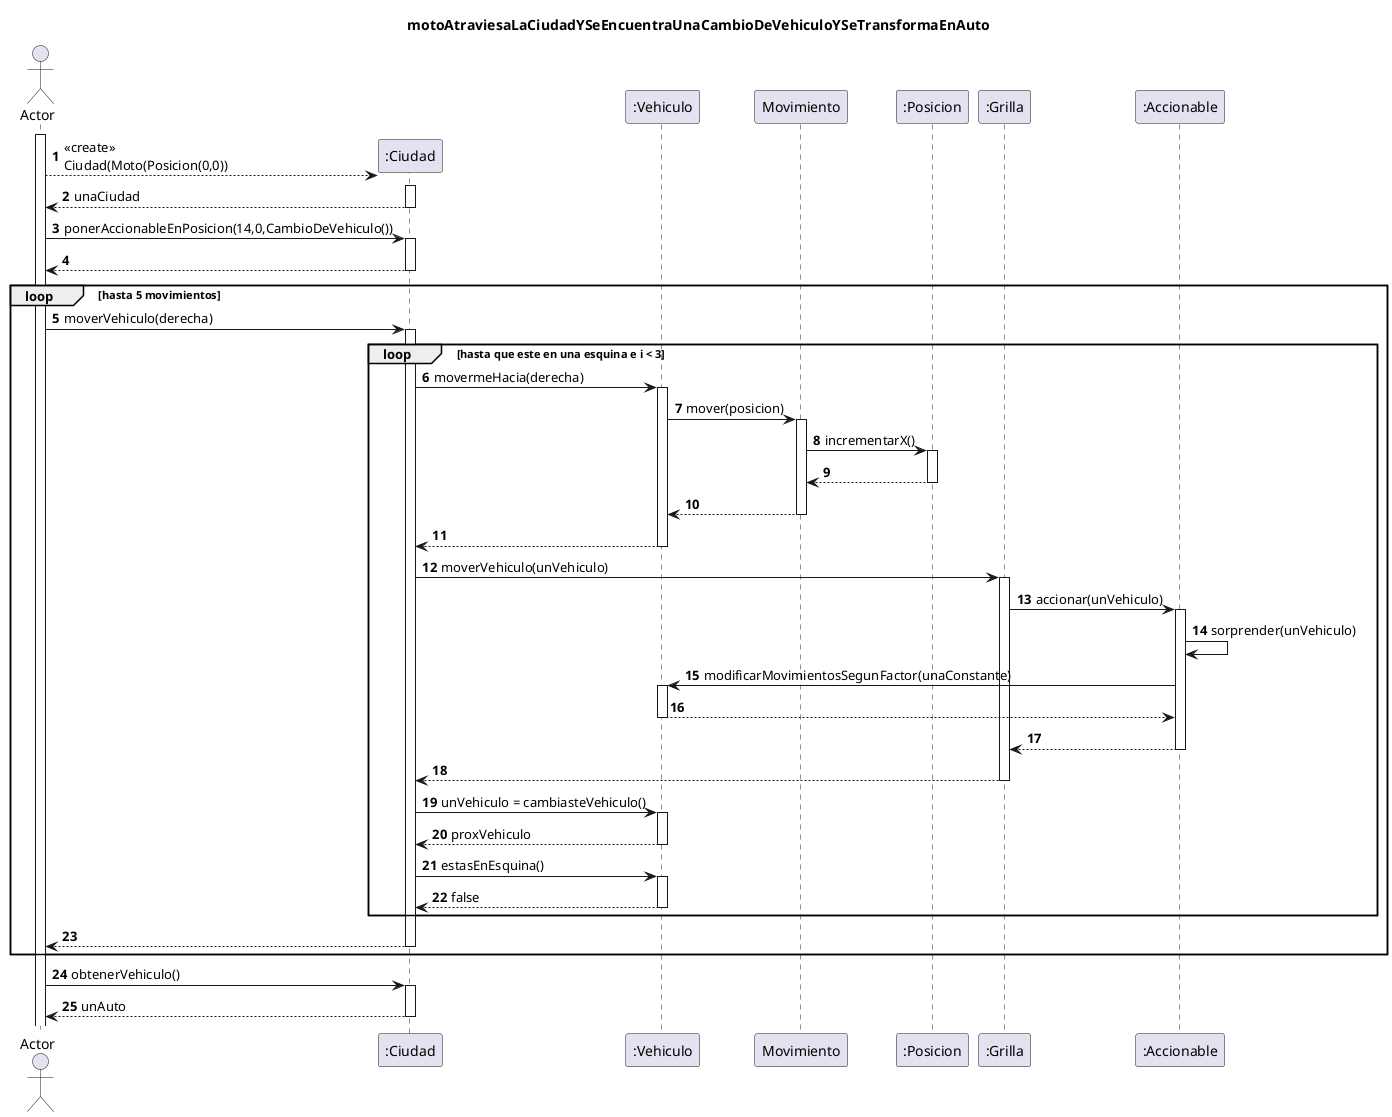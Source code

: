 @startuml
'https://plantuml.com/sequence-diagram

autonumber
title motoAtraviesaLaCiudadYSeEncuentraUnaCambioDeVehiculoYSeTransformaEnAuto

actor Actor

Actor++

create ":Ciudad"
Actor --> ":Ciudad"++:<<create>>\nCiudad(Moto(Posicion(0,0))
Actor <-- ":Ciudad"--: unaCiudad

Actor -> ":Ciudad"++:ponerAccionableEnPosicion(14,0,CambioDeVehiculo())
Actor <-- ":Ciudad"--


loop hasta 5 movimientos
Actor -> ":Ciudad"++:moverVehiculo(derecha)

loop hasta que este en una esquina e i < 3
":Ciudad"->":Vehiculo"++:movermeHacia(derecha)
":Vehiculo" -> "Movimiento"++:mover(posicion)
"Movimiento" -> ":Posicion"++:incrementarX()
"Movimiento" <-- ":Posicion"--
":Vehiculo" <-- "Movimiento"--
":Ciudad"<-- ":Vehiculo"--
":Ciudad" -> ":Grilla"++:moverVehiculo(unVehiculo)
":Grilla" -> ":Accionable"++:accionar(unVehiculo)
":Accionable" -> ":Accionable":sorprender(unVehiculo)
":Accionable" -> ":Vehiculo"++:modificarMovimientosSegunFactor(unaConstante)
":Accionable" <-- ":Vehiculo"--
":Grilla" <-- ":Accionable"--
":Ciudad" <-- ":Grilla"--
":Ciudad" -> ":Vehiculo"++:unVehiculo = cambiasteVehiculo()
":Ciudad" <-- ":Vehiculo"--:proxVehiculo
":Ciudad" -> ":Vehiculo"++:estasEnEsquina()
":Ciudad" <-- ":Vehiculo"--: false
end loop

Actor <-- ":Ciudad"--
end loop


Actor -> ":Ciudad"++: obtenerVehiculo()
Actor <-- ":Ciudad"--: unAuto

@enduml